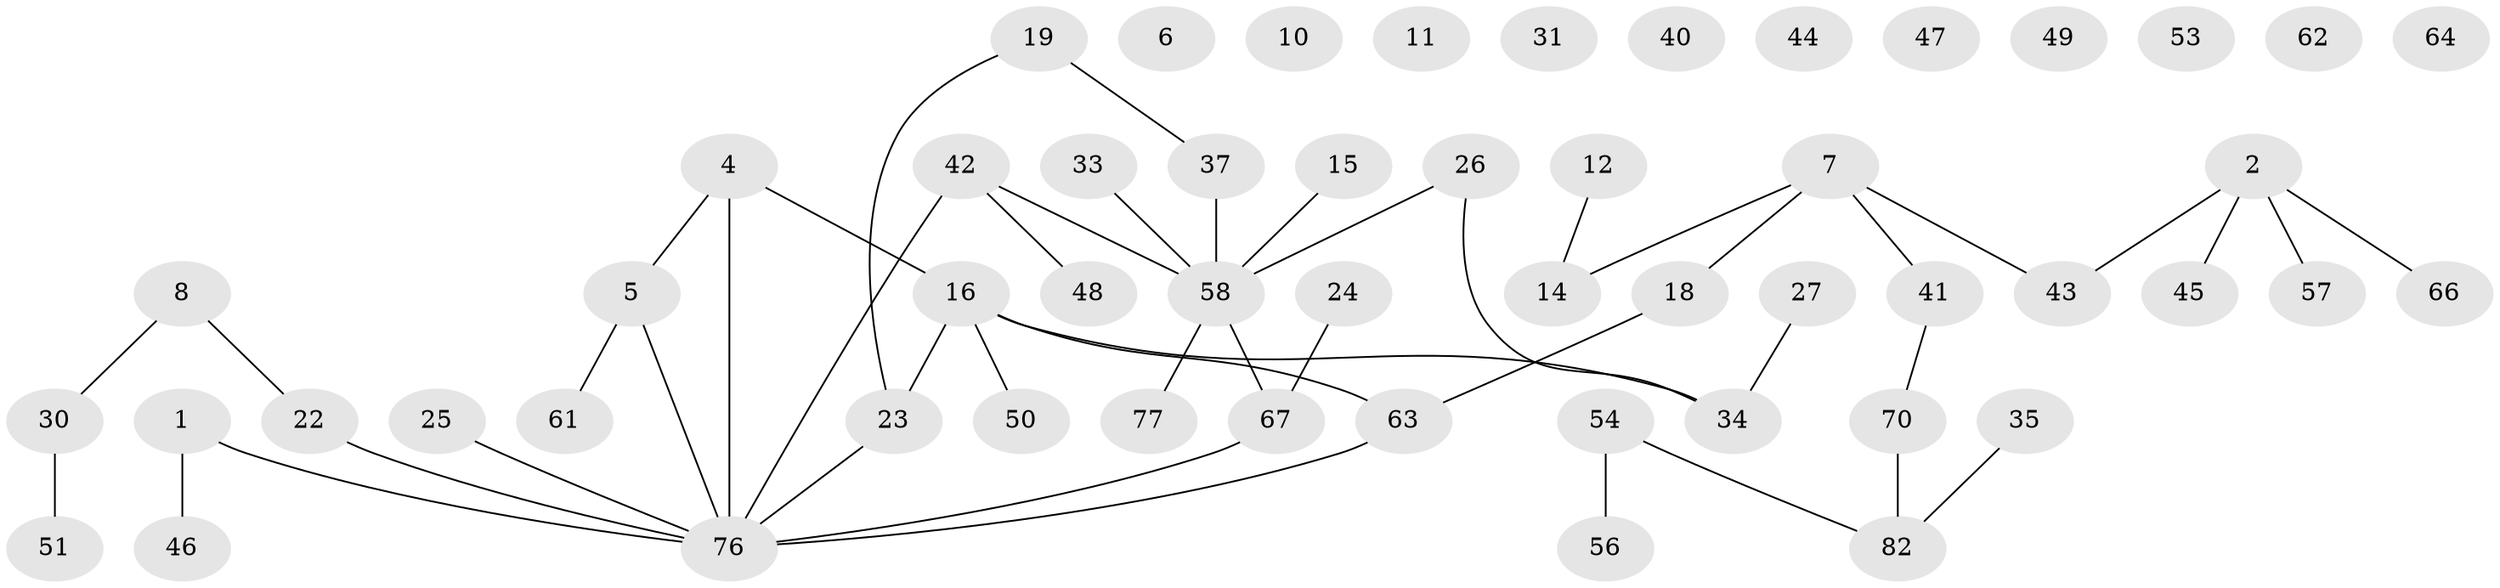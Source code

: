 // Generated by graph-tools (version 1.1) at 2025/23/03/03/25 07:23:28]
// undirected, 54 vertices, 48 edges
graph export_dot {
graph [start="1"]
  node [color=gray90,style=filled];
  1 [super="+3"];
  2 [super="+74"];
  4 [super="+9"];
  5 [super="+29"];
  6;
  7 [super="+13"];
  8 [super="+17"];
  10;
  11;
  12 [super="+59"];
  14 [super="+21"];
  15 [super="+32"];
  16 [super="+52"];
  18 [super="+20"];
  19;
  22 [super="+36"];
  23 [super="+71"];
  24;
  25;
  26 [super="+28"];
  27;
  30 [super="+39"];
  31;
  33;
  34 [super="+79"];
  35 [super="+73"];
  37 [super="+38"];
  40;
  41 [super="+69"];
  42;
  43;
  44;
  45;
  46;
  47;
  48 [super="+68"];
  49 [super="+55"];
  50;
  51;
  53;
  54 [super="+80"];
  56 [super="+75"];
  57;
  58 [super="+60"];
  61;
  62 [super="+65"];
  63 [super="+81"];
  64;
  66;
  67 [super="+72"];
  70 [super="+78"];
  76 [super="+83"];
  77;
  82;
  1 -- 46;
  1 -- 76;
  2 -- 43;
  2 -- 45;
  2 -- 57;
  2 -- 66;
  4 -- 16;
  4 -- 5;
  4 -- 76;
  5 -- 61;
  5 -- 76;
  7 -- 43;
  7 -- 18;
  7 -- 14;
  7 -- 41;
  8 -- 30;
  8 -- 22;
  12 -- 14;
  15 -- 58;
  16 -- 23;
  16 -- 63;
  16 -- 34;
  16 -- 50;
  18 -- 63;
  19 -- 37;
  19 -- 23;
  22 -- 76;
  23 -- 76;
  24 -- 67;
  25 -- 76;
  26 -- 34;
  26 -- 58;
  27 -- 34;
  30 -- 51;
  33 -- 58;
  35 -- 82;
  37 -- 58;
  41 -- 70;
  42 -- 76;
  42 -- 58;
  42 -- 48;
  54 -- 56;
  54 -- 82;
  58 -- 77;
  58 -- 67;
  63 -- 76;
  67 -- 76;
  70 -- 82;
}
